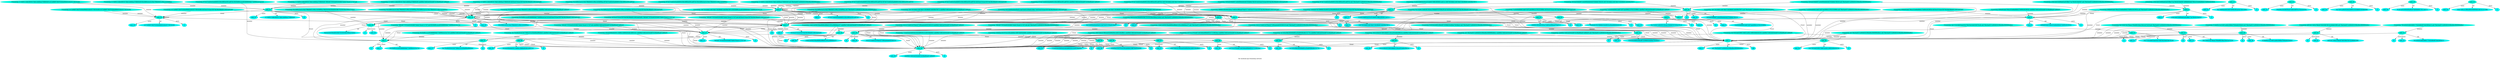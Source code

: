 digraph  {
	graph [label="My facebook ego friendship network"];
	node [label="\N"];
	user_0	 [color="#02F3DD",
		style=filled];
	4316	 [color="#02F3F1",
		label=user_0,
		style=filled];
	user_0 -> 4316	 [label=name];
	4317	 [color="#02F3F1",
		label=b99b685bb079fce333e6bdf46457b0f04362905b,
		style=filled];
	user_0 -> 4317	 [label=uid];
	4318	 [color="#02F3F1",
		label=4,
		style=filled];
	user_0 -> 4318	 [label=posts];
	user_1	 [color="#02F3DD",
		style=filled];
	user_0 -> user_1	 [label=friend];
	user_5	 [color="#02F3DD",
		style=filled];
	user_0 -> user_5	 [label=friend];
	user_26	 [color="#02F3DD",
		style=filled];
	user_0 -> user_26	 [label=friend];
	user_1 -> user_1	 [label=friend];
	4319	 [color="#02F3F1",
		label=user_1,
		style=filled];
	user_1 -> 4319	 [label=name];
	4320	 [color="#02F3F1",
		label=ad178ec0ae057a5804920296e48ec9699984d6a1,
		style=filled];
	user_1 -> 4320	 [label=uid];
	4321	 [color="#02F3F1",
		label=146,
		style=filled];
	user_1 -> 4321	 [label=posts];
	user_1 -> user_26	 [label=friend];
	user_2	 [color="#02F3DD",
		style=filled];
	user_2 -> user_1	 [label=friend];
	4322	 [color="#02F3F1",
		label=user_2,
		style=filled];
	user_2 -> 4322	 [label=name];
	4323	 [color="#02F3F1",
		label="2ca0406d898024d67d3f7adc696414765335980e",
		style=filled];
	user_2 -> 4323	 [label=uid];
	4324	 [color="#02F3F1",
		label=0,
		style=filled];
	user_2 -> 4324	 [label=posts];
	user_2 -> user_5	 [label=friend];
	user_2 -> user_26	 [label=friend];
	user_3	 [color="#02F3DD",
		style=filled];
	user_3 -> user_1	 [label=friend];
	4325	 [color="#02F3F1",
		label=user_3,
		style=filled];
	user_3 -> 4325	 [label=name];
	4326	 [color="#02F3F1",
		label="24073016ddc1c647db37282884813e83f0d7f075",
		style=filled];
	user_3 -> 4326	 [label=uid];
	4327	 [color="#02F3F1",
		label=6,
		style=filled];
	user_3 -> 4327	 [label=posts];
	user_3 -> user_5	 [label=friend];
	user_7	 [color="#02F3DD",
		style=filled];
	user_3 -> user_7	 [label=friend];
	user_3 -> user_26	 [label=friend];
	user_4	 [color="#02F3DD",
		style=filled];
	user_4 -> user_0	 [label=friend];
	user_4 -> user_1	 [label=friend];
	4328	 [color="#02F3F1",
		label=user_4,
		style=filled];
	user_4 -> 4328	 [label=name];
	4329	 [color="#02F3F1",
		label=a34b2de016d9fabd5a819fbe77ac76e5b19a6587,
		style=filled];
	user_4 -> 4329	 [label=uid];
	4330	 [color="#02F3F1",
		label=5,
		style=filled];
	user_4 -> 4330	 [label=posts];
	4331	 [color="#02F3F1",
		label=user_5,
		style=filled];
	user_5 -> 4331	 [label=name];
	4332	 [color="#02F3F1",
		label="4435ec47e5ae1f5f74b29b39bbd015062da65e85",
		style=filled];
	user_5 -> 4332	 [label=uid];
	4333	 [color="#02F3F1",
		label=10,
		style=filled];
	user_5 -> 4333	 [label=posts];
	user_11	 [color="#02F3DD",
		style=filled];
	user_5 -> user_11	 [label=friend];
	user_6	 [color="#02F3DD",
		style=filled];
	user_6 -> user_5	 [label=friend];
	4334	 [color="#02F3F1",
		label=user_6,
		style=filled];
	user_6 -> 4334	 [label=name];
	4335	 [color="#02F3F1",
		label="9ac14a9e15e6b38150ceac264bb9767058a291a0",
		style=filled];
	user_6 -> 4335	 [label=uid];
	4336	 [color="#02F3F1",
		label=0,
		style=filled];
	user_6 -> 4336	 [label=posts];
	user_7 -> user_5	 [label=friend];
	4337	 [color="#02F3F1",
		label=user_7,
		style=filled];
	user_7 -> 4337	 [label=name];
	4338	 [color="#02F3F1",
		label=f02f3bf9ccaca00389f9094b7740994c4c3ce7c9,
		style=filled];
	user_7 -> 4338	 [label=uid];
	4339	 [color="#02F3F1",
		label=1,
		style=filled];
	user_7 -> 4339	 [label=posts];
	user_7 -> user_26	 [label=friend];
	user_8	 [color="#02F3DD",
		style=filled];
	user_8 -> user_5	 [label=friend];
	4340	 [color="#02F3F1",
		label=user_8,
		style=filled];
	user_8 -> 4340	 [label=name];
	4341	 [color="#02F3F1",
		label=fe42cfe994ebbed0a61c5a67dc021f28a452dba7,
		style=filled];
	user_8 -> 4341	 [label=uid];
	4342	 [color="#02F3F1",
		label=0,
		style=filled];
	user_8 -> 4342	 [label=posts];
	user_9	 [color="#02F3DD",
		style=filled];
	user_9 -> user_1	 [label=friend];
	user_9 -> user_3	 [label=friend];
	user_9 -> user_5	 [label=friend];
	user_9 -> user_7	 [label=friend];
	user_9 -> user_9	 [label=friend];
	4343	 [color="#02F3F1",
		label=user_9,
		style=filled];
	user_9 -> 4343	 [label=name];
	4344	 [color="#02F3F1",
		label="0f74473cdd3e5ba6b6931f3b16f83ec001ad97b3",
		style=filled];
	user_9 -> 4344	 [label=uid];
	4345	 [color="#02F3F1",
		label=12,
		style=filled];
	user_9 -> 4345	 [label=posts];
	user_10	 [color="#02F3DD",
		style=filled];
	user_9 -> user_10	 [label=friend];
	user_9 -> user_26	 [label=friend];
	user_10 -> user_1	 [label=friend];
	user_10 -> user_5	 [label=friend];
	user_10 -> user_9	 [label=friend];
	user_10 -> user_10	 [label=friend];
	4346	 [color="#02F3F1",
		label=user_10,
		style=filled];
	user_10 -> 4346	 [label=name];
	4347	 [color="#02F3F1",
		label="95e3d80a3ac5c19a57f8eb0d31c06a1cb3bf08aa",
		style=filled];
	user_10 -> 4347	 [label=uid];
	4348	 [color="#02F3F1",
		label=2,
		style=filled];
	user_10 -> 4348	 [label=posts];
	user_20	 [color="#02F3DD",
		style=filled];
	user_10 -> user_20	 [label=friend];
	user_10 -> user_26	 [label=friend];
	user_11 -> user_1	 [label=friend];
	user_11 -> user_5	 [label=friend];
	user_11 -> user_7	 [label=friend];
	4349	 [color="#02F3F1",
		label=user_11,
		style=filled];
	user_11 -> 4349	 [label=name];
	4350	 [color="#02F3F1",
		label="7685d07797b5e935056837da0a74cae1117471a6",
		style=filled];
	user_11 -> 4350	 [label=uid];
	4351	 [color="#02F3F1",
		label=2,
		style=filled];
	user_11 -> 4351	 [label=posts];
	user_11 -> user_26	 [label=friend];
	user_12	 [color="#02F3DD",
		style=filled];
	4352	 [color="#02F3F1",
		label=user_12,
		style=filled];
	user_12 -> 4352	 [label=name];
	4353	 [color="#02F3F1",
		label="9a71ffbf6bd46d3d623e08a3dcaacea7de5cd6e1",
		style=filled];
	user_12 -> 4353	 [label=uid];
	4354	 [color="#02F3F1",
		label=1,
		style=filled];
	user_12 -> 4354	 [label=posts];
	user_13	 [color="#02F3DD",
		style=filled];
	user_13 -> user_1	 [label=friend];
	4355	 [color="#02F3F1",
		label=user_13,
		style=filled];
	user_13 -> 4355	 [label=name];
	4356	 [color="#02F3F1",
		label="7814c8c82448cf4891770cfcd6e067b4d3804e15",
		style=filled];
	user_13 -> 4356	 [label=uid];
	4357	 [color="#02F3F1",
		label=0,
		style=filled];
	user_13 -> 4357	 [label=posts];
	user_14	 [color="#02F3DD",
		style=filled];
	user_14 -> user_1	 [label=friend];
	4358	 [color="#02F3F1",
		label=user_14,
		style=filled];
	user_14 -> 4358	 [label=name];
	4359	 [color="#02F3F1",
		label=f55926cb4683c9bcd973206b616cd0ee75b3bba5,
		style=filled];
	user_14 -> 4359	 [label=uid];
	4360	 [color="#02F3F1",
		label=0,
		style=filled];
	user_14 -> 4360	 [label=posts];
	user_15	 [color="#02F3DD",
		style=filled];
	4361	 [color="#02F3F1",
		label=user_15,
		style=filled];
	user_15 -> 4361	 [label=name];
	4362	 [color="#02F3F1",
		label="194a08e1643b828acb7a6e3cf4f7ec7b5e4c656a",
		style=filled];
	user_15 -> 4362	 [label=uid];
	4363	 [color="#02F3F1",
		label=1,
		style=filled];
	user_15 -> 4363	 [label=posts];
	user_16	 [color="#02F3DD",
		style=filled];
	4364	 [color="#02F3F1",
		label=user_16,
		style=filled];
	user_16 -> 4364	 [label=name];
	4365	 [color="#02F3F1",
		label="3a27367ac0b502e0a2b09531b5ddb925838b9086",
		style=filled];
	user_16 -> 4365	 [label=uid];
	4366	 [color="#02F3F1",
		label=1,
		style=filled];
	user_16 -> 4366	 [label=posts];
	user_17	 [color="#02F3DD",
		style=filled];
	user_17 -> user_3	 [label=friend];
	4367	 [color="#02F3F1",
		label=user_17,
		style=filled];
	user_17 -> 4367	 [label=name];
	4368	 [color="#02F3F1",
		label="01d4020d605b201e31cbe93708618f30811a411c",
		style=filled];
	user_17 -> 4368	 [label=uid];
	4369	 [color="#02F3F1",
		label=0,
		style=filled];
	user_17 -> 4369	 [label=posts];
	user_18	 [color="#02F3DD",
		style=filled];
	user_18 -> user_1	 [label=friend];
	4370	 [color="#02F3F1",
		label=user_18,
		style=filled];
	user_18 -> 4370	 [label=name];
	4371	 [color="#02F3F1",
		label=c54d22e936256ae8d94cd8bdc5191a26b6deac37,
		style=filled];
	user_18 -> 4371	 [label=uid];
	4372	 [color="#02F3F1",
		label=0,
		style=filled];
	user_18 -> 4372	 [label=posts];
	user_18 -> user_26	 [label=friend];
	user_19	 [color="#02F3DD",
		style=filled];
	4373	 [color="#02F3F1",
		label=user_19,
		style=filled];
	user_19 -> 4373	 [label=name];
	4374	 [color="#02F3F1",
		label="81ad1a635936cd0aefec87de0bdf4017611a6271",
		style=filled];
	user_19 -> 4374	 [label=uid];
	4375	 [color="#02F3F1",
		label=1,
		style=filled];
	user_19 -> 4375	 [label=posts];
	user_20 -> user_1	 [label=friend];
	4376	 [color="#02F3F1",
		label=user_20,
		style=filled];
	user_20 -> 4376	 [label=name];
	4377	 [color="#02F3F1",
		label="9bd5dc0e039edd0438b7f105920be306ea22e0a5",
		style=filled];
	user_20 -> 4377	 [label=uid];
	4378	 [color="#02F3F1",
		label=1,
		style=filled];
	user_20 -> 4378	 [label=posts];
	user_21	 [color="#02F3DD",
		style=filled];
	user_21 -> user_1	 [label=friend];
	4379	 [color="#02F3F1",
		label=user_21,
		style=filled];
	user_21 -> 4379	 [label=name];
	4380	 [color="#02F3F1",
		label=c4a7155c5b635aec02e75fe19a2cbd32fd791efc,
		style=filled];
	user_21 -> 4380	 [label=uid];
	4381	 [color="#02F3F1",
		label=1,
		style=filled];
	user_21 -> 4381	 [label=posts];
	user_22	 [color="#02F3DD",
		style=filled];
	user_22 -> user_1	 [label=friend];
	4382	 [color="#02F3F1",
		label=user_22,
		style=filled];
	user_22 -> 4382	 [label=name];
	4383	 [color="#02F3F1",
		label=f3e759567de7fbaea709a68616ba256c5cd7433f,
		style=filled];
	user_22 -> 4383	 [label=uid];
	4384	 [color="#02F3F1",
		label=0,
		style=filled];
	user_22 -> 4384	 [label=posts];
	user_23	 [color="#02F3DD",
		style=filled];
	user_23 -> user_5	 [label=friend];
	4385	 [color="#02F3F1",
		label=user_23,
		style=filled];
	user_23 -> 4385	 [label=name];
	4386	 [color="#02F3F1",
		label="496fb818f500035fcac7e482ec0f6aeaf74ed7c7",
		style=filled];
	user_23 -> 4386	 [label=uid];
	4387	 [color="#02F3F1",
		label=0,
		style=filled];
	user_23 -> 4387	 [label=posts];
	user_24	 [color="#02F3DD",
		style=filled];
	user_24 -> user_1	 [label=friend];
	user_24 -> user_3	 [label=friend];
	user_24 -> user_5	 [label=friend];
	4388	 [color="#02F3F1",
		label=user_24,
		style=filled];
	user_24 -> 4388	 [label=name];
	4389	 [color="#02F3F1",
		label="5630a659db8971e0e906e6e8c6d763bb6e7fd559",
		style=filled];
	user_24 -> 4389	 [label=uid];
	4390	 [color="#02F3F1",
		label=0,
		style=filled];
	user_24 -> 4390	 [label=posts];
	user_25	 [color="#02F3DD",
		style=filled];
	4391	 [color="#02F3F1",
		label=user_25,
		style=filled];
	user_25 -> 4391	 [label=name];
	4392	 [color="#02F3F1",
		label="3cbe75f81e1288ce0fe283800dd1c6e7e125709b",
		style=filled];
	user_25 -> 4392	 [label=uid];
	4393	 [color="#02F3F1",
		label=1,
		style=filled];
	user_25 -> 4393	 [label=posts];
	user_26 -> user_1	 [label=friend];
	4394	 [color="#02F3F1",
		label=user_26,
		style=filled];
	user_26 -> 4394	 [label=name];
	4395	 [color="#02F3F1",
		label=cabd9b47e6b3ed50e4d97d18fabf6ad47afd8a93,
		style=filled];
	user_26 -> 4395	 [label=uid];
	4396	 [color="#02F3F1",
		label=4,
		style=filled];
	user_26 -> 4396	 [label=posts];
	user_27	 [color="#02F3DD",
		style=filled];
	user_27 -> user_26	 [label=friend];
	4397	 [color="#02F3F1",
		label=user_27,
		style=filled];
	user_27 -> 4397	 [label=name];
	4398	 [color="#02F3F1",
		label="3ec79cd9d262423d77684c251e26a84baf96d4e4",
		style=filled];
	user_27 -> 4398	 [label=uid];
	4399	 [color="#02F3F1",
		label=0,
		style=filled];
	user_27 -> 4399	 [label=posts];
	user_28	 [color="#02F3DD",
		style=filled];
	user_28 -> user_26	 [label=friend];
	4400	 [color="#02F3F1",
		label=user_28,
		style=filled];
	user_28 -> 4400	 [label=name];
	4401	 [color="#02F3F1",
		label="565eb408bd4d59113b66cc3bf8440cbb1d6922e1",
		style=filled];
	user_28 -> 4401	 [label=uid];
	4402	 [color="#02F3F1",
		label=0,
		style=filled];
	user_28 -> 4402	 [label=posts];
	user_29	 [color="#02F3DD",
		style=filled];
	user_29 -> user_1	 [label=friend];
	user_29 -> user_26	 [label=friend];
	4403	 [color="#02F3F1",
		label=user_29,
		style=filled];
	user_29 -> 4403	 [label=name];
	4404	 [color="#02F3F1",
		label=a5ac1a7adc61c676ec427180aaeeee65f336551f,
		style=filled];
	user_29 -> 4404	 [label=uid];
	4405	 [color="#02F3F1",
		label=0,
		style=filled];
	user_29 -> 4405	 [label=posts];
	user_30	 [color="#02F3DD",
		style=filled];
	user_30 -> user_1	 [label=friend];
	4406	 [color="#02F3F1",
		label=user_30,
		style=filled];
	user_30 -> 4406	 [label=name];
	4407	 [color="#02F3F1",
		label=f15de60cc5a25d01aa8ec048bcf7644a6c056dc0,
		style=filled];
	user_30 -> 4407	 [label=uid];
	4408	 [color="#02F3F1",
		label=0,
		style=filled];
	user_30 -> 4408	 [label=posts];
	user_31	 [color="#02F3DD",
		style=filled];
	user_31 -> user_1	 [label=friend];
	user_31 -> user_5	 [label=friend];
	user_31 -> user_10	 [label=friend];
	user_31 -> user_11	 [label=friend];
	user_31 -> user_26	 [label=friend];
	4409	 [color="#02F3F1",
		label=user_31,
		style=filled];
	user_31 -> 4409	 [label=name];
	4410	 [color="#02F3F1",
		label="217d49511dde58f1917fab1cdd4faa37fdfe9cb9",
		style=filled];
	user_31 -> 4410	 [label=uid];
	4411	 [color="#02F3F1",
		label=0,
		style=filled];
	user_31 -> 4411	 [label=posts];
	user_33	 [color="#02F3DD",
		style=filled];
	user_31 -> user_33	 [label=friend];
	user_32	 [color="#02F3DD",
		style=filled];
	user_32 -> user_5	 [label=friend];
	4412	 [color="#02F3F1",
		label=user_32,
		style=filled];
	user_32 -> 4412	 [label=name];
	4413	 [color="#02F3F1",
		label="5cbdabb76378968d18cb9035a58add6b0bc8c359",
		style=filled];
	user_32 -> 4413	 [label=uid];
	4414	 [color="#02F3F1",
		label=0,
		style=filled];
	user_32 -> 4414	 [label=posts];
	user_33 -> user_5	 [label=friend];
	user_33 -> user_33	 [label=friend];
	4415	 [color="#02F3F1",
		label=user_33,
		style=filled];
	user_33 -> 4415	 [label=name];
	4416	 [color="#02F3F1",
		label=ce12a9bf67365f7b3b4e96d45cb4c0273816c40d,
		style=filled];
	user_33 -> 4416	 [label=uid];
	4417	 [color="#02F3F1",
		label=1,
		style=filled];
	user_33 -> 4417	 [label=posts];
	user_34	 [color="#02F3DD",
		style=filled];
	user_34 -> user_26	 [label=friend];
	4418	 [color="#02F3F1",
		label=user_34,
		style=filled];
	user_34 -> 4418	 [label=name];
	4419	 [color="#02F3F1",
		label="0c67092de830f957b9d7ac94116f8304fdc6432b",
		style=filled];
	user_34 -> 4419	 [label=uid];
	4420	 [color="#02F3F1",
		label=0,
		style=filled];
	user_34 -> 4420	 [label=posts];
	user_35	 [color="#02F3DD",
		style=filled];
	user_35 -> user_26	 [label=friend];
	4421	 [color="#02F3F1",
		label=user_35,
		style=filled];
	user_35 -> 4421	 [label=name];
	4422	 [color="#02F3F1",
		label="715ee0cbe5b005d2c0e5bf0f292c5c4919def4d2",
		style=filled];
	user_35 -> 4422	 [label=uid];
	4423	 [color="#02F3F1",
		label=0,
		style=filled];
	user_35 -> 4423	 [label=posts];
	user_36	 [color="#02F3DD",
		style=filled];
	user_36 -> user_26	 [label=friend];
	4424	 [color="#02F3F1",
		label=user_36,
		style=filled];
	user_36 -> 4424	 [label=name];
	4425	 [color="#02F3F1",
		label="63849ae104797ec530cab4b0a7df87fe493e0dfd",
		style=filled];
	user_36 -> 4425	 [label=uid];
	4426	 [color="#02F3F1",
		label=0,
		style=filled];
	user_36 -> 4426	 [label=posts];
	user_37	 [color="#02F3DD",
		style=filled];
	user_37 -> user_26	 [label=friend];
	4427	 [color="#02F3F1",
		label=user_37,
		style=filled];
	user_37 -> 4427	 [label=name];
	4428	 [color="#02F3F1",
		label=e99f764b2b7f60cdc93409d39cc5d031f4cffd41,
		style=filled];
	user_37 -> 4428	 [label=uid];
	4429	 [color="#02F3F1",
		label=0,
		style=filled];
	user_37 -> 4429	 [label=posts];
	user_38	 [color="#02F3DD",
		style=filled];
	user_38 -> user_26	 [label=friend];
	4430	 [color="#02F3F1",
		label=user_38,
		style=filled];
	user_38 -> 4430	 [label=name];
	4431	 [color="#02F3F1",
		label=e4751ca703a4b7ce024b4a9f4bd0531711902daa,
		style=filled];
	user_38 -> 4431	 [label=uid];
	4432	 [color="#02F3F1",
		label=0,
		style=filled];
	user_38 -> 4432	 [label=posts];
	user_39	 [color="#02F3DD",
		style=filled];
	user_39 -> user_26	 [label=friend];
	4433	 [color="#02F3F1",
		label=user_39,
		style=filled];
	user_39 -> 4433	 [label=name];
	4434	 [color="#02F3F1",
		label="3a7cf3a5fdb59f280b891e26a895f6cbfe15277b",
		style=filled];
	user_39 -> 4434	 [label=uid];
	4435	 [color="#02F3F1",
		label=0,
		style=filled];
	user_39 -> 4435	 [label=posts];
	user_40	 [color="#02F3DD",
		style=filled];
	user_40 -> user_26	 [label=friend];
	4436	 [color="#02F3F1",
		label=user_40,
		style=filled];
	user_40 -> 4436	 [label=name];
	4437	 [color="#02F3F1",
		label="5041b5fdc047d002dbbf211fcca202eb6cf06c5a",
		style=filled];
	user_40 -> 4437	 [label=uid];
	4438	 [color="#02F3F1",
		label=0,
		style=filled];
	user_40 -> 4438	 [label=posts];
	user_41	 [color="#02F3DD",
		style=filled];
	user_41 -> user_1	 [label=friend];
	4439	 [color="#02F3F1",
		label=user_41,
		style=filled];
	user_41 -> 4439	 [label=name];
	4440	 [color="#02F3F1",
		label=ebf53417e92e79dcd57b0359b7f47e2a9ddd1696,
		style=filled];
	user_41 -> 4440	 [label=uid];
	4441	 [color="#02F3F1",
		label=0,
		style=filled];
	user_41 -> 4441	 [label=posts];
	"Friendship b99b685bb079fce333e6bdf46457b0f04362905b-ad178ec0ae057a5804920296e48ec9699984d6a1"	 [color="#02F3DD",
		style=filled];
	"Friendship b99b685bb079fce333e6bdf46457b0f04362905b-ad178ec0ae057a5804920296e48ec9699984d6a1" -> user_0	 [label=member];
	"Friendship b99b685bb079fce333e6bdf46457b0f04362905b-ad178ec0ae057a5804920296e48ec9699984d6a1" -> user_1	 [label=member];
	"Friendship 2ca0406d898024d67d3f7adc696414765335980e-ad178ec0ae057a5804920296e48ec9699984d6a1"	 [color="#02F3DD",
		style=filled];
	"Friendship 2ca0406d898024d67d3f7adc696414765335980e-ad178ec0ae057a5804920296e48ec9699984d6a1" -> user_1	 [label=member];
	"Friendship 2ca0406d898024d67d3f7adc696414765335980e-ad178ec0ae057a5804920296e48ec9699984d6a1" -> user_2	 [label=member];
	"Friendship ad178ec0ae057a5804920296e48ec9699984d6a1-ad178ec0ae057a5804920296e48ec9699984d6a1"	 [color="#02F3DD",
		style=filled];
	"Friendship ad178ec0ae057a5804920296e48ec9699984d6a1-ad178ec0ae057a5804920296e48ec9699984d6a1" -> user_1	 [label=member];
	"Friendship ad178ec0ae057a5804920296e48ec9699984d6a1-ad178ec0ae057a5804920296e48ec9699984d6a1" -> user_1	 [label=member];
	"Friendship b99b685bb079fce333e6bdf46457b0f04362905b-4435ec47e5ae1f5f74b29b39bbd015062da65e85"	 [color="#02F3DD",
		style=filled];
	"Friendship b99b685bb079fce333e6bdf46457b0f04362905b-4435ec47e5ae1f5f74b29b39bbd015062da65e85" -> user_0	 [label=member];
	"Friendship b99b685bb079fce333e6bdf46457b0f04362905b-4435ec47e5ae1f5f74b29b39bbd015062da65e85" -> user_5	 [label=member];
	"Friendship 2ca0406d898024d67d3f7adc696414765335980e-4435ec47e5ae1f5f74b29b39bbd015062da65e85"	 [color="#02F3DD",
		style=filled];
	"Friendship 2ca0406d898024d67d3f7adc696414765335980e-4435ec47e5ae1f5f74b29b39bbd015062da65e85" -> user_2	 [label=member];
	"Friendship 2ca0406d898024d67d3f7adc696414765335980e-4435ec47e5ae1f5f74b29b39bbd015062da65e85" -> user_5	 [label=member];
	"Friendship 9ac14a9e15e6b38150ceac264bb9767058a291a0-4435ec47e5ae1f5f74b29b39bbd015062da65e85"	 [color="#02F3DD",
		style=filled];
	"Friendship 9ac14a9e15e6b38150ceac264bb9767058a291a0-4435ec47e5ae1f5f74b29b39bbd015062da65e85" -> user_5	 [label=member];
	"Friendship 9ac14a9e15e6b38150ceac264bb9767058a291a0-4435ec47e5ae1f5f74b29b39bbd015062da65e85" -> user_6	 [label=member];
	"Friendship f02f3bf9ccaca00389f9094b7740994c4c3ce7c9-4435ec47e5ae1f5f74b29b39bbd015062da65e85"	 [color="#02F3DD",
		style=filled];
	"Friendship f02f3bf9ccaca00389f9094b7740994c4c3ce7c9-4435ec47e5ae1f5f74b29b39bbd015062da65e85" -> user_5	 [label=member];
	"Friendship f02f3bf9ccaca00389f9094b7740994c4c3ce7c9-4435ec47e5ae1f5f74b29b39bbd015062da65e85" -> user_7	 [label=member];
	"Friendship fe42cfe994ebbed0a61c5a67dc021f28a452dba7-4435ec47e5ae1f5f74b29b39bbd015062da65e85"	 [color="#02F3DD",
		style=filled];
	"Friendship fe42cfe994ebbed0a61c5a67dc021f28a452dba7-4435ec47e5ae1f5f74b29b39bbd015062da65e85" -> user_5	 [label=member];
	"Friendship fe42cfe994ebbed0a61c5a67dc021f28a452dba7-4435ec47e5ae1f5f74b29b39bbd015062da65e85" -> user_8	 [label=member];
	"Friendship 95e3d80a3ac5c19a57f8eb0d31c06a1cb3bf08aa-0f74473cdd3e5ba6b6931f3b16f83ec001ad97b3"	 [color="#02F3DD",
		style=filled];
	"Friendship 95e3d80a3ac5c19a57f8eb0d31c06a1cb3bf08aa-0f74473cdd3e5ba6b6931f3b16f83ec001ad97b3" -> user_9	 [label=member];
	"Friendship 95e3d80a3ac5c19a57f8eb0d31c06a1cb3bf08aa-0f74473cdd3e5ba6b6931f3b16f83ec001ad97b3" -> user_10	 [label=member];
	"Friendship 4435ec47e5ae1f5f74b29b39bbd015062da65e85-7685d07797b5e935056837da0a74cae1117471a6"	 [color="#02F3DD",
		style=filled];
	"Friendship 4435ec47e5ae1f5f74b29b39bbd015062da65e85-7685d07797b5e935056837da0a74cae1117471a6" -> user_5	 [label=member];
	"Friendship 4435ec47e5ae1f5f74b29b39bbd015062da65e85-7685d07797b5e935056837da0a74cae1117471a6" -> user_11	 [label=member];
	"Friendship 7685d07797b5e935056837da0a74cae1117471a6-4435ec47e5ae1f5f74b29b39bbd015062da65e85"	 [color="#02F3DD",
		style=filled];
	"Friendship 7685d07797b5e935056837da0a74cae1117471a6-4435ec47e5ae1f5f74b29b39bbd015062da65e85" -> user_5	 [label=member];
	"Friendship 7685d07797b5e935056837da0a74cae1117471a6-4435ec47e5ae1f5f74b29b39bbd015062da65e85" -> user_11	 [label=member];
	"Friendship 7685d07797b5e935056837da0a74cae1117471a6-ad178ec0ae057a5804920296e48ec9699984d6a1"	 [color="#02F3DD",
		style=filled];
	"Friendship 7685d07797b5e935056837da0a74cae1117471a6-ad178ec0ae057a5804920296e48ec9699984d6a1" -> user_1	 [label=member];
	"Friendship 7685d07797b5e935056837da0a74cae1117471a6-ad178ec0ae057a5804920296e48ec9699984d6a1" -> user_11	 [label=member];
	"Friendship 7814c8c82448cf4891770cfcd6e067b4d3804e15-ad178ec0ae057a5804920296e48ec9699984d6a1"	 [color="#02F3DD",
		style=filled];
	"Friendship 7814c8c82448cf4891770cfcd6e067b4d3804e15-ad178ec0ae057a5804920296e48ec9699984d6a1" -> user_1	 [label=member];
	"Friendship 7814c8c82448cf4891770cfcd6e067b4d3804e15-ad178ec0ae057a5804920296e48ec9699984d6a1" -> user_13	 [label=member];
	"Friendship f55926cb4683c9bcd973206b616cd0ee75b3bba5-ad178ec0ae057a5804920296e48ec9699984d6a1"	 [color="#02F3DD",
		style=filled];
	"Friendship f55926cb4683c9bcd973206b616cd0ee75b3bba5-ad178ec0ae057a5804920296e48ec9699984d6a1" -> user_1	 [label=member];
	"Friendship f55926cb4683c9bcd973206b616cd0ee75b3bba5-ad178ec0ae057a5804920296e48ec9699984d6a1" -> user_14	 [label=member];
	"Friendship 0f74473cdd3e5ba6b6931f3b16f83ec001ad97b3-f02f3bf9ccaca00389f9094b7740994c4c3ce7c9"	 [color="#02F3DD",
		style=filled];
	"Friendship 0f74473cdd3e5ba6b6931f3b16f83ec001ad97b3-f02f3bf9ccaca00389f9094b7740994c4c3ce7c9" -> user_7	 [label=member];
	"Friendship 0f74473cdd3e5ba6b6931f3b16f83ec001ad97b3-f02f3bf9ccaca00389f9094b7740994c4c3ce7c9" -> user_9	 [label=member];
	"Friendship 24073016ddc1c647db37282884813e83f0d7f075-f02f3bf9ccaca00389f9094b7740994c4c3ce7c9"	 [color="#02F3DD",
		style=filled];
	"Friendship 24073016ddc1c647db37282884813e83f0d7f075-f02f3bf9ccaca00389f9094b7740994c4c3ce7c9" -> user_3	 [label=member];
	"Friendship 24073016ddc1c647db37282884813e83f0d7f075-f02f3bf9ccaca00389f9094b7740994c4c3ce7c9" -> user_7	 [label=member];
	"Friendship 7685d07797b5e935056837da0a74cae1117471a6-f02f3bf9ccaca00389f9094b7740994c4c3ce7c9"	 [color="#02F3DD",
		style=filled];
	"Friendship 7685d07797b5e935056837da0a74cae1117471a6-f02f3bf9ccaca00389f9094b7740994c4c3ce7c9" -> user_7	 [label=member];
	"Friendship 7685d07797b5e935056837da0a74cae1117471a6-f02f3bf9ccaca00389f9094b7740994c4c3ce7c9" -> user_11	 [label=member];
	"Friendship 0f74473cdd3e5ba6b6931f3b16f83ec001ad97b3-24073016ddc1c647db37282884813e83f0d7f075"	 [color="#02F3DD",
		style=filled];
	"Friendship 0f74473cdd3e5ba6b6931f3b16f83ec001ad97b3-24073016ddc1c647db37282884813e83f0d7f075" -> user_3	 [label=member];
	"Friendship 0f74473cdd3e5ba6b6931f3b16f83ec001ad97b3-24073016ddc1c647db37282884813e83f0d7f075" -> user_9	 [label=member];
	"Friendship 01d4020d605b201e31cbe93708618f30811a411c-24073016ddc1c647db37282884813e83f0d7f075"	 [color="#02F3DD",
		style=filled];
	"Friendship 01d4020d605b201e31cbe93708618f30811a411c-24073016ddc1c647db37282884813e83f0d7f075" -> user_3	 [label=member];
	"Friendship 01d4020d605b201e31cbe93708618f30811a411c-24073016ddc1c647db37282884813e83f0d7f075" -> user_17	 [label=member];
	"Friendship 0f74473cdd3e5ba6b6931f3b16f83ec001ad97b3-0f74473cdd3e5ba6b6931f3b16f83ec001ad97b3"	 [color="#02F3DD",
		style=filled];
	"Friendship 0f74473cdd3e5ba6b6931f3b16f83ec001ad97b3-0f74473cdd3e5ba6b6931f3b16f83ec001ad97b3" -> user_9	 [label=member];
	"Friendship 0f74473cdd3e5ba6b6931f3b16f83ec001ad97b3-0f74473cdd3e5ba6b6931f3b16f83ec001ad97b3" -> user_9	 [label=member];
	"Friendship 95e3d80a3ac5c19a57f8eb0d31c06a1cb3bf08aa-4435ec47e5ae1f5f74b29b39bbd015062da65e85"	 [color="#02F3DD",
		style=filled];
	"Friendship 95e3d80a3ac5c19a57f8eb0d31c06a1cb3bf08aa-4435ec47e5ae1f5f74b29b39bbd015062da65e85" -> user_5	 [label=member];
	"Friendship 95e3d80a3ac5c19a57f8eb0d31c06a1cb3bf08aa-4435ec47e5ae1f5f74b29b39bbd015062da65e85" -> user_10	 [label=member];
	"Friendship 95e3d80a3ac5c19a57f8eb0d31c06a1cb3bf08aa-ad178ec0ae057a5804920296e48ec9699984d6a1"	 [color="#02F3DD",
		style=filled];
	"Friendship 95e3d80a3ac5c19a57f8eb0d31c06a1cb3bf08aa-ad178ec0ae057a5804920296e48ec9699984d6a1" -> user_1	 [label=member];
	"Friendship 95e3d80a3ac5c19a57f8eb0d31c06a1cb3bf08aa-ad178ec0ae057a5804920296e48ec9699984d6a1" -> user_10	 [label=member];
	"Friendship c54d22e936256ae8d94cd8bdc5191a26b6deac37-ad178ec0ae057a5804920296e48ec9699984d6a1"	 [color="#02F3DD",
		style=filled];
	"Friendship c54d22e936256ae8d94cd8bdc5191a26b6deac37-ad178ec0ae057a5804920296e48ec9699984d6a1" -> user_1	 [label=member];
	"Friendship c54d22e936256ae8d94cd8bdc5191a26b6deac37-ad178ec0ae057a5804920296e48ec9699984d6a1" -> user_18	 [label=member];
	"Friendship 95e3d80a3ac5c19a57f8eb0d31c06a1cb3bf08aa-9bd5dc0e039edd0438b7f105920be306ea22e0a5"	 [color="#02F3DD",
		style=filled];
	"Friendship 95e3d80a3ac5c19a57f8eb0d31c06a1cb3bf08aa-9bd5dc0e039edd0438b7f105920be306ea22e0a5" -> user_10	 [label=member];
	"Friendship 95e3d80a3ac5c19a57f8eb0d31c06a1cb3bf08aa-9bd5dc0e039edd0438b7f105920be306ea22e0a5" -> user_20	 [label=member];
	"Friendship 9bd5dc0e039edd0438b7f105920be306ea22e0a5-ad178ec0ae057a5804920296e48ec9699984d6a1"	 [color="#02F3DD",
		style=filled];
	"Friendship 9bd5dc0e039edd0438b7f105920be306ea22e0a5-ad178ec0ae057a5804920296e48ec9699984d6a1" -> user_1	 [label=member];
	"Friendship 9bd5dc0e039edd0438b7f105920be306ea22e0a5-ad178ec0ae057a5804920296e48ec9699984d6a1" -> user_20	 [label=member];
	"Friendship c4a7155c5b635aec02e75fe19a2cbd32fd791efc-ad178ec0ae057a5804920296e48ec9699984d6a1"	 [color="#02F3DD",
		style=filled];
	"Friendship c4a7155c5b635aec02e75fe19a2cbd32fd791efc-ad178ec0ae057a5804920296e48ec9699984d6a1" -> user_1	 [label=member];
	"Friendship c4a7155c5b635aec02e75fe19a2cbd32fd791efc-ad178ec0ae057a5804920296e48ec9699984d6a1" -> user_21	 [label=member];
	"Friendship f3e759567de7fbaea709a68616ba256c5cd7433f-ad178ec0ae057a5804920296e48ec9699984d6a1"	 [color="#02F3DD",
		style=filled];
	"Friendship f3e759567de7fbaea709a68616ba256c5cd7433f-ad178ec0ae057a5804920296e48ec9699984d6a1" -> user_1	 [label=member];
	"Friendship f3e759567de7fbaea709a68616ba256c5cd7433f-ad178ec0ae057a5804920296e48ec9699984d6a1" -> user_22	 [label=member];
	"Friendship 496fb818f500035fcac7e482ec0f6aeaf74ed7c7-4435ec47e5ae1f5f74b29b39bbd015062da65e85"	 [color="#02F3DD",
		style=filled];
	"Friendship 496fb818f500035fcac7e482ec0f6aeaf74ed7c7-4435ec47e5ae1f5f74b29b39bbd015062da65e85" -> user_5	 [label=member];
	"Friendship 496fb818f500035fcac7e482ec0f6aeaf74ed7c7-4435ec47e5ae1f5f74b29b39bbd015062da65e85" -> user_23	 [label=member];
	"Friendship 5630a659db8971e0e906e6e8c6d763bb6e7fd559-4435ec47e5ae1f5f74b29b39bbd015062da65e85"	 [color="#02F3DD",
		style=filled];
	"Friendship 5630a659db8971e0e906e6e8c6d763bb6e7fd559-4435ec47e5ae1f5f74b29b39bbd015062da65e85" -> user_5	 [label=member];
	"Friendship 5630a659db8971e0e906e6e8c6d763bb6e7fd559-4435ec47e5ae1f5f74b29b39bbd015062da65e85" -> user_24	 [label=member];
	"Friendship 0f74473cdd3e5ba6b6931f3b16f83ec001ad97b3-4435ec47e5ae1f5f74b29b39bbd015062da65e85"	 [color="#02F3DD",
		style=filled];
	"Friendship 0f74473cdd3e5ba6b6931f3b16f83ec001ad97b3-4435ec47e5ae1f5f74b29b39bbd015062da65e85" -> user_5	 [label=member];
	"Friendship 0f74473cdd3e5ba6b6931f3b16f83ec001ad97b3-4435ec47e5ae1f5f74b29b39bbd015062da65e85" -> user_9	 [label=member];
	"Friendship 5630a659db8971e0e906e6e8c6d763bb6e7fd559-ad178ec0ae057a5804920296e48ec9699984d6a1"	 [color="#02F3DD",
		style=filled];
	"Friendship 5630a659db8971e0e906e6e8c6d763bb6e7fd559-ad178ec0ae057a5804920296e48ec9699984d6a1" -> user_1	 [label=member];
	"Friendship 5630a659db8971e0e906e6e8c6d763bb6e7fd559-ad178ec0ae057a5804920296e48ec9699984d6a1" -> user_24	 [label=member];
	"Friendship 0f74473cdd3e5ba6b6931f3b16f83ec001ad97b3-ad178ec0ae057a5804920296e48ec9699984d6a1"	 [color="#02F3DD",
		style=filled];
	"Friendship 0f74473cdd3e5ba6b6931f3b16f83ec001ad97b3-ad178ec0ae057a5804920296e48ec9699984d6a1" -> user_1	 [label=member];
	"Friendship 0f74473cdd3e5ba6b6931f3b16f83ec001ad97b3-ad178ec0ae057a5804920296e48ec9699984d6a1" -> user_9	 [label=member];
	"Friendship 5630a659db8971e0e906e6e8c6d763bb6e7fd559-24073016ddc1c647db37282884813e83f0d7f075"	 [color="#02F3DD",
		style=filled];
	"Friendship 5630a659db8971e0e906e6e8c6d763bb6e7fd559-24073016ddc1c647db37282884813e83f0d7f075" -> user_3	 [label=member];
	"Friendship 5630a659db8971e0e906e6e8c6d763bb6e7fd559-24073016ddc1c647db37282884813e83f0d7f075" -> user_24	 [label=member];
	"Friendship a34b2de016d9fabd5a819fbe77ac76e5b19a6587-ad178ec0ae057a5804920296e48ec9699984d6a1"	 [color="#02F3DD",
		style=filled];
	"Friendship a34b2de016d9fabd5a819fbe77ac76e5b19a6587-ad178ec0ae057a5804920296e48ec9699984d6a1" -> user_1	 [label=member];
	"Friendship a34b2de016d9fabd5a819fbe77ac76e5b19a6587-ad178ec0ae057a5804920296e48ec9699984d6a1" -> user_4	 [label=member];
	"Friendship 95e3d80a3ac5c19a57f8eb0d31c06a1cb3bf08aa-95e3d80a3ac5c19a57f8eb0d31c06a1cb3bf08aa"	 [color="#02F3DD",
		style=filled];
	"Friendship 95e3d80a3ac5c19a57f8eb0d31c06a1cb3bf08aa-95e3d80a3ac5c19a57f8eb0d31c06a1cb3bf08aa" -> user_10	 [label=member];
	"Friendship 95e3d80a3ac5c19a57f8eb0d31c06a1cb3bf08aa-95e3d80a3ac5c19a57f8eb0d31c06a1cb3bf08aa" -> user_10	 [label=member];
	"Friendship 0f74473cdd3e5ba6b6931f3b16f83ec001ad97b3-95e3d80a3ac5c19a57f8eb0d31c06a1cb3bf08aa"	 [color="#02F3DD",
		style=filled];
	"Friendship 0f74473cdd3e5ba6b6931f3b16f83ec001ad97b3-95e3d80a3ac5c19a57f8eb0d31c06a1cb3bf08aa" -> user_9	 [label=member];
	"Friendship 0f74473cdd3e5ba6b6931f3b16f83ec001ad97b3-95e3d80a3ac5c19a57f8eb0d31c06a1cb3bf08aa" -> user_10	 [label=member];
	"Friendship 3ec79cd9d262423d77684c251e26a84baf96d4e4-cabd9b47e6b3ed50e4d97d18fabf6ad47afd8a93"	 [color="#02F3DD",
		style=filled];
	"Friendship 3ec79cd9d262423d77684c251e26a84baf96d4e4-cabd9b47e6b3ed50e4d97d18fabf6ad47afd8a93" -> user_26	 [label=member];
	"Friendship 3ec79cd9d262423d77684c251e26a84baf96d4e4-cabd9b47e6b3ed50e4d97d18fabf6ad47afd8a93" -> user_27	 [label=member];
	"Friendship 565eb408bd4d59113b66cc3bf8440cbb1d6922e1-cabd9b47e6b3ed50e4d97d18fabf6ad47afd8a93"	 [color="#02F3DD",
		style=filled];
	"Friendship 565eb408bd4d59113b66cc3bf8440cbb1d6922e1-cabd9b47e6b3ed50e4d97d18fabf6ad47afd8a93" -> user_26	 [label=member];
	"Friendship 565eb408bd4d59113b66cc3bf8440cbb1d6922e1-cabd9b47e6b3ed50e4d97d18fabf6ad47afd8a93" -> user_28	 [label=member];
	"Friendship a34b2de016d9fabd5a819fbe77ac76e5b19a6587-b99b685bb079fce333e6bdf46457b0f04362905b"	 [color="#02F3DD",
		style=filled];
	"Friendship a34b2de016d9fabd5a819fbe77ac76e5b19a6587-b99b685bb079fce333e6bdf46457b0f04362905b" -> user_0	 [label=member];
	"Friendship a34b2de016d9fabd5a819fbe77ac76e5b19a6587-b99b685bb079fce333e6bdf46457b0f04362905b" -> user_4	 [label=member];
	"Friendship a5ac1a7adc61c676ec427180aaeeee65f336551f-ad178ec0ae057a5804920296e48ec9699984d6a1"	 [color="#02F3DD",
		style=filled];
	"Friendship a5ac1a7adc61c676ec427180aaeeee65f336551f-ad178ec0ae057a5804920296e48ec9699984d6a1" -> user_1	 [label=member];
	"Friendship a5ac1a7adc61c676ec427180aaeeee65f336551f-ad178ec0ae057a5804920296e48ec9699984d6a1" -> user_29	 [label=member];
	"Friendship 24073016ddc1c647db37282884813e83f0d7f075-ad178ec0ae057a5804920296e48ec9699984d6a1"	 [color="#02F3DD",
		style=filled];
	"Friendship 24073016ddc1c647db37282884813e83f0d7f075-ad178ec0ae057a5804920296e48ec9699984d6a1" -> user_1	 [label=member];
	"Friendship 24073016ddc1c647db37282884813e83f0d7f075-ad178ec0ae057a5804920296e48ec9699984d6a1" -> user_3	 [label=member];
	"Friendship f15de60cc5a25d01aa8ec048bcf7644a6c056dc0-ad178ec0ae057a5804920296e48ec9699984d6a1"	 [color="#02F3DD",
		style=filled];
	"Friendship f15de60cc5a25d01aa8ec048bcf7644a6c056dc0-ad178ec0ae057a5804920296e48ec9699984d6a1" -> user_1	 [label=member];
	"Friendship f15de60cc5a25d01aa8ec048bcf7644a6c056dc0-ad178ec0ae057a5804920296e48ec9699984d6a1" -> user_30	 [label=member];
	"Friendship 217d49511dde58f1917fab1cdd4faa37fdfe9cb9-ad178ec0ae057a5804920296e48ec9699984d6a1"	 [color="#02F3DD",
		style=filled];
	"Friendship 217d49511dde58f1917fab1cdd4faa37fdfe9cb9-ad178ec0ae057a5804920296e48ec9699984d6a1" -> user_1	 [label=member];
	"Friendship 217d49511dde58f1917fab1cdd4faa37fdfe9cb9-ad178ec0ae057a5804920296e48ec9699984d6a1" -> user_31	 [label=member];
	"Friendship 5cbdabb76378968d18cb9035a58add6b0bc8c359-4435ec47e5ae1f5f74b29b39bbd015062da65e85"	 [color="#02F3DD",
		style=filled];
	"Friendship 5cbdabb76378968d18cb9035a58add6b0bc8c359-4435ec47e5ae1f5f74b29b39bbd015062da65e85" -> user_5	 [label=member];
	"Friendship 5cbdabb76378968d18cb9035a58add6b0bc8c359-4435ec47e5ae1f5f74b29b39bbd015062da65e85" -> user_32	 [label=member];
	"Friendship 24073016ddc1c647db37282884813e83f0d7f075-4435ec47e5ae1f5f74b29b39bbd015062da65e85"	 [color="#02F3DD",
		style=filled];
	"Friendship 24073016ddc1c647db37282884813e83f0d7f075-4435ec47e5ae1f5f74b29b39bbd015062da65e85" -> user_3	 [label=member];
	"Friendship 24073016ddc1c647db37282884813e83f0d7f075-4435ec47e5ae1f5f74b29b39bbd015062da65e85" -> user_5	 [label=member];
	"Friendship ce12a9bf67365f7b3b4e96d45cb4c0273816c40d-4435ec47e5ae1f5f74b29b39bbd015062da65e85"	 [color="#02F3DD",
		style=filled];
	"Friendship ce12a9bf67365f7b3b4e96d45cb4c0273816c40d-4435ec47e5ae1f5f74b29b39bbd015062da65e85" -> user_5	 [label=member];
	"Friendship ce12a9bf67365f7b3b4e96d45cb4c0273816c40d-4435ec47e5ae1f5f74b29b39bbd015062da65e85" -> user_33	 [label=member];
	"Friendship 217d49511dde58f1917fab1cdd4faa37fdfe9cb9-4435ec47e5ae1f5f74b29b39bbd015062da65e85"	 [color="#02F3DD",
		style=filled];
	"Friendship 217d49511dde58f1917fab1cdd4faa37fdfe9cb9-4435ec47e5ae1f5f74b29b39bbd015062da65e85" -> user_5	 [label=member];
	"Friendship 217d49511dde58f1917fab1cdd4faa37fdfe9cb9-4435ec47e5ae1f5f74b29b39bbd015062da65e85" -> user_31	 [label=member];
	"Friendship 7685d07797b5e935056837da0a74cae1117471a6-cabd9b47e6b3ed50e4d97d18fabf6ad47afd8a93"	 [color="#02F3DD",
		style=filled];
	"Friendship 7685d07797b5e935056837da0a74cae1117471a6-cabd9b47e6b3ed50e4d97d18fabf6ad47afd8a93" -> user_11	 [label=member];
	"Friendship 7685d07797b5e935056837da0a74cae1117471a6-cabd9b47e6b3ed50e4d97d18fabf6ad47afd8a93" -> user_26	 [label=member];
	"Friendship ad178ec0ae057a5804920296e48ec9699984d6a1-cabd9b47e6b3ed50e4d97d18fabf6ad47afd8a93"	 [color="#02F3DD",
		style=filled];
	"Friendship ad178ec0ae057a5804920296e48ec9699984d6a1-cabd9b47e6b3ed50e4d97d18fabf6ad47afd8a93" -> user_1	 [label=member];
	"Friendship ad178ec0ae057a5804920296e48ec9699984d6a1-cabd9b47e6b3ed50e4d97d18fabf6ad47afd8a93" -> user_26	 [label=member];
	"Friendship b99b685bb079fce333e6bdf46457b0f04362905b-cabd9b47e6b3ed50e4d97d18fabf6ad47afd8a93"	 [color="#02F3DD",
		style=filled];
	"Friendship b99b685bb079fce333e6bdf46457b0f04362905b-cabd9b47e6b3ed50e4d97d18fabf6ad47afd8a93" -> user_0	 [label=member];
	"Friendship b99b685bb079fce333e6bdf46457b0f04362905b-cabd9b47e6b3ed50e4d97d18fabf6ad47afd8a93" -> user_26	 [label=member];
	"Friendship 0c67092de830f957b9d7ac94116f8304fdc6432b-cabd9b47e6b3ed50e4d97d18fabf6ad47afd8a93"	 [color="#02F3DD",
		style=filled];
	"Friendship 0c67092de830f957b9d7ac94116f8304fdc6432b-cabd9b47e6b3ed50e4d97d18fabf6ad47afd8a93" -> user_26	 [label=member];
	"Friendship 0c67092de830f957b9d7ac94116f8304fdc6432b-cabd9b47e6b3ed50e4d97d18fabf6ad47afd8a93" -> user_34	 [label=member];
	"Friendship 24073016ddc1c647db37282884813e83f0d7f075-cabd9b47e6b3ed50e4d97d18fabf6ad47afd8a93"	 [color="#02F3DD",
		style=filled];
	"Friendship 24073016ddc1c647db37282884813e83f0d7f075-cabd9b47e6b3ed50e4d97d18fabf6ad47afd8a93" -> user_3	 [label=member];
	"Friendship 24073016ddc1c647db37282884813e83f0d7f075-cabd9b47e6b3ed50e4d97d18fabf6ad47afd8a93" -> user_26	 [label=member];
	"Friendship 217d49511dde58f1917fab1cdd4faa37fdfe9cb9-cabd9b47e6b3ed50e4d97d18fabf6ad47afd8a93"	 [color="#02F3DD",
		style=filled];
	"Friendship 217d49511dde58f1917fab1cdd4faa37fdfe9cb9-cabd9b47e6b3ed50e4d97d18fabf6ad47afd8a93" -> user_26	 [label=member];
	"Friendship 217d49511dde58f1917fab1cdd4faa37fdfe9cb9-cabd9b47e6b3ed50e4d97d18fabf6ad47afd8a93" -> user_31	 [label=member];
	"Friendship 715ee0cbe5b005d2c0e5bf0f292c5c4919def4d2-cabd9b47e6b3ed50e4d97d18fabf6ad47afd8a93"	 [color="#02F3DD",
		style=filled];
	"Friendship 715ee0cbe5b005d2c0e5bf0f292c5c4919def4d2-cabd9b47e6b3ed50e4d97d18fabf6ad47afd8a93" -> user_26	 [label=member];
	"Friendship 715ee0cbe5b005d2c0e5bf0f292c5c4919def4d2-cabd9b47e6b3ed50e4d97d18fabf6ad47afd8a93" -> user_35	 [label=member];
	"Friendship 0f74473cdd3e5ba6b6931f3b16f83ec001ad97b3-cabd9b47e6b3ed50e4d97d18fabf6ad47afd8a93"	 [color="#02F3DD",
		style=filled];
	"Friendship 0f74473cdd3e5ba6b6931f3b16f83ec001ad97b3-cabd9b47e6b3ed50e4d97d18fabf6ad47afd8a93" -> user_9	 [label=member];
	"Friendship 0f74473cdd3e5ba6b6931f3b16f83ec001ad97b3-cabd9b47e6b3ed50e4d97d18fabf6ad47afd8a93" -> user_26	 [label=member];
	"Friendship c54d22e936256ae8d94cd8bdc5191a26b6deac37-cabd9b47e6b3ed50e4d97d18fabf6ad47afd8a93"	 [color="#02F3DD",
		style=filled];
	"Friendship c54d22e936256ae8d94cd8bdc5191a26b6deac37-cabd9b47e6b3ed50e4d97d18fabf6ad47afd8a93" -> user_18	 [label=member];
	"Friendship c54d22e936256ae8d94cd8bdc5191a26b6deac37-cabd9b47e6b3ed50e4d97d18fabf6ad47afd8a93" -> user_26	 [label=member];
	"Friendship 95e3d80a3ac5c19a57f8eb0d31c06a1cb3bf08aa-cabd9b47e6b3ed50e4d97d18fabf6ad47afd8a93"	 [color="#02F3DD",
		style=filled];
	"Friendship 95e3d80a3ac5c19a57f8eb0d31c06a1cb3bf08aa-cabd9b47e6b3ed50e4d97d18fabf6ad47afd8a93" -> user_10	 [label=member];
	"Friendship 95e3d80a3ac5c19a57f8eb0d31c06a1cb3bf08aa-cabd9b47e6b3ed50e4d97d18fabf6ad47afd8a93" -> user_26	 [label=member];
	"Friendship f02f3bf9ccaca00389f9094b7740994c4c3ce7c9-cabd9b47e6b3ed50e4d97d18fabf6ad47afd8a93"	 [color="#02F3DD",
		style=filled];
	"Friendship f02f3bf9ccaca00389f9094b7740994c4c3ce7c9-cabd9b47e6b3ed50e4d97d18fabf6ad47afd8a93" -> user_7	 [label=member];
	"Friendship f02f3bf9ccaca00389f9094b7740994c4c3ce7c9-cabd9b47e6b3ed50e4d97d18fabf6ad47afd8a93" -> user_26	 [label=member];
	"Friendship 63849ae104797ec530cab4b0a7df87fe493e0dfd-cabd9b47e6b3ed50e4d97d18fabf6ad47afd8a93"	 [color="#02F3DD",
		style=filled];
	"Friendship 63849ae104797ec530cab4b0a7df87fe493e0dfd-cabd9b47e6b3ed50e4d97d18fabf6ad47afd8a93" -> user_26	 [label=member];
	"Friendship 63849ae104797ec530cab4b0a7df87fe493e0dfd-cabd9b47e6b3ed50e4d97d18fabf6ad47afd8a93" -> user_36	 [label=member];
	"Friendship 2ca0406d898024d67d3f7adc696414765335980e-cabd9b47e6b3ed50e4d97d18fabf6ad47afd8a93"	 [color="#02F3DD",
		style=filled];
	"Friendship 2ca0406d898024d67d3f7adc696414765335980e-cabd9b47e6b3ed50e4d97d18fabf6ad47afd8a93" -> user_2	 [label=member];
	"Friendship 2ca0406d898024d67d3f7adc696414765335980e-cabd9b47e6b3ed50e4d97d18fabf6ad47afd8a93" -> user_26	 [label=member];
	"Friendship 217d49511dde58f1917fab1cdd4faa37fdfe9cb9-7685d07797b5e935056837da0a74cae1117471a6"	 [color="#02F3DD",
		style=filled];
	"Friendship 217d49511dde58f1917fab1cdd4faa37fdfe9cb9-7685d07797b5e935056837da0a74cae1117471a6" -> user_11	 [label=member];
	"Friendship 217d49511dde58f1917fab1cdd4faa37fdfe9cb9-7685d07797b5e935056837da0a74cae1117471a6" -> user_31	 [label=member];
	"Friendship e99f764b2b7f60cdc93409d39cc5d031f4cffd41-cabd9b47e6b3ed50e4d97d18fabf6ad47afd8a93"	 [color="#02F3DD",
		style=filled];
	"Friendship e99f764b2b7f60cdc93409d39cc5d031f4cffd41-cabd9b47e6b3ed50e4d97d18fabf6ad47afd8a93" -> user_26	 [label=member];
	"Friendship e99f764b2b7f60cdc93409d39cc5d031f4cffd41-cabd9b47e6b3ed50e4d97d18fabf6ad47afd8a93" -> user_37	 [label=member];
	"Friendship e4751ca703a4b7ce024b4a9f4bd0531711902daa-cabd9b47e6b3ed50e4d97d18fabf6ad47afd8a93"	 [color="#02F3DD",
		style=filled];
	"Friendship e4751ca703a4b7ce024b4a9f4bd0531711902daa-cabd9b47e6b3ed50e4d97d18fabf6ad47afd8a93" -> user_26	 [label=member];
	"Friendship e4751ca703a4b7ce024b4a9f4bd0531711902daa-cabd9b47e6b3ed50e4d97d18fabf6ad47afd8a93" -> user_38	 [label=member];
	"Friendship 3a7cf3a5fdb59f280b891e26a895f6cbfe15277b-cabd9b47e6b3ed50e4d97d18fabf6ad47afd8a93"	 [color="#02F3DD",
		style=filled];
	"Friendship 3a7cf3a5fdb59f280b891e26a895f6cbfe15277b-cabd9b47e6b3ed50e4d97d18fabf6ad47afd8a93" -> user_26	 [label=member];
	"Friendship 3a7cf3a5fdb59f280b891e26a895f6cbfe15277b-cabd9b47e6b3ed50e4d97d18fabf6ad47afd8a93" -> user_39	 [label=member];
	"Friendship 5041b5fdc047d002dbbf211fcca202eb6cf06c5a-cabd9b47e6b3ed50e4d97d18fabf6ad47afd8a93"	 [color="#02F3DD",
		style=filled];
	"Friendship 5041b5fdc047d002dbbf211fcca202eb6cf06c5a-cabd9b47e6b3ed50e4d97d18fabf6ad47afd8a93" -> user_26	 [label=member];
	"Friendship 5041b5fdc047d002dbbf211fcca202eb6cf06c5a-cabd9b47e6b3ed50e4d97d18fabf6ad47afd8a93" -> user_40	 [label=member];
	"Friendship a5ac1a7adc61c676ec427180aaeeee65f336551f-cabd9b47e6b3ed50e4d97d18fabf6ad47afd8a93"	 [color="#02F3DD",
		style=filled];
	"Friendship a5ac1a7adc61c676ec427180aaeeee65f336551f-cabd9b47e6b3ed50e4d97d18fabf6ad47afd8a93" -> user_26	 [label=member];
	"Friendship a5ac1a7adc61c676ec427180aaeeee65f336551f-cabd9b47e6b3ed50e4d97d18fabf6ad47afd8a93" -> user_29	 [label=member];
	"Friendship 217d49511dde58f1917fab1cdd4faa37fdfe9cb9-ce12a9bf67365f7b3b4e96d45cb4c0273816c40d"	 [color="#02F3DD",
		style=filled];
	"Friendship 217d49511dde58f1917fab1cdd4faa37fdfe9cb9-ce12a9bf67365f7b3b4e96d45cb4c0273816c40d" -> user_31	 [label=member];
	"Friendship 217d49511dde58f1917fab1cdd4faa37fdfe9cb9-ce12a9bf67365f7b3b4e96d45cb4c0273816c40d" -> user_33	 [label=member];
	"Friendship ce12a9bf67365f7b3b4e96d45cb4c0273816c40d-ce12a9bf67365f7b3b4e96d45cb4c0273816c40d"	 [color="#02F3DD",
		style=filled];
	"Friendship ce12a9bf67365f7b3b4e96d45cb4c0273816c40d-ce12a9bf67365f7b3b4e96d45cb4c0273816c40d" -> user_33	 [label=member];
	"Friendship ce12a9bf67365f7b3b4e96d45cb4c0273816c40d-ce12a9bf67365f7b3b4e96d45cb4c0273816c40d" -> user_33	 [label=member];
	"Friendship ebf53417e92e79dcd57b0359b7f47e2a9ddd1696-ad178ec0ae057a5804920296e48ec9699984d6a1"	 [color="#02F3DD",
		style=filled];
	"Friendship ebf53417e92e79dcd57b0359b7f47e2a9ddd1696-ad178ec0ae057a5804920296e48ec9699984d6a1" -> user_1	 [label=member];
	"Friendship ebf53417e92e79dcd57b0359b7f47e2a9ddd1696-ad178ec0ae057a5804920296e48ec9699984d6a1" -> user_41	 [label=member];
	"Friendship cabd9b47e6b3ed50e4d97d18fabf6ad47afd8a93-ad178ec0ae057a5804920296e48ec9699984d6a1"	 [color="#02F3DD",
		style=filled];
	"Friendship cabd9b47e6b3ed50e4d97d18fabf6ad47afd8a93-ad178ec0ae057a5804920296e48ec9699984d6a1" -> user_1	 [label=member];
	"Friendship cabd9b47e6b3ed50e4d97d18fabf6ad47afd8a93-ad178ec0ae057a5804920296e48ec9699984d6a1" -> user_26	 [label=member];
	"Friendship 217d49511dde58f1917fab1cdd4faa37fdfe9cb9-95e3d80a3ac5c19a57f8eb0d31c06a1cb3bf08aa"	 [color="#02F3DD",
		style=filled];
	"Friendship 217d49511dde58f1917fab1cdd4faa37fdfe9cb9-95e3d80a3ac5c19a57f8eb0d31c06a1cb3bf08aa" -> user_10	 [label=member];
	"Friendship 217d49511dde58f1917fab1cdd4faa37fdfe9cb9-95e3d80a3ac5c19a57f8eb0d31c06a1cb3bf08aa" -> user_31	 [label=member];
}
